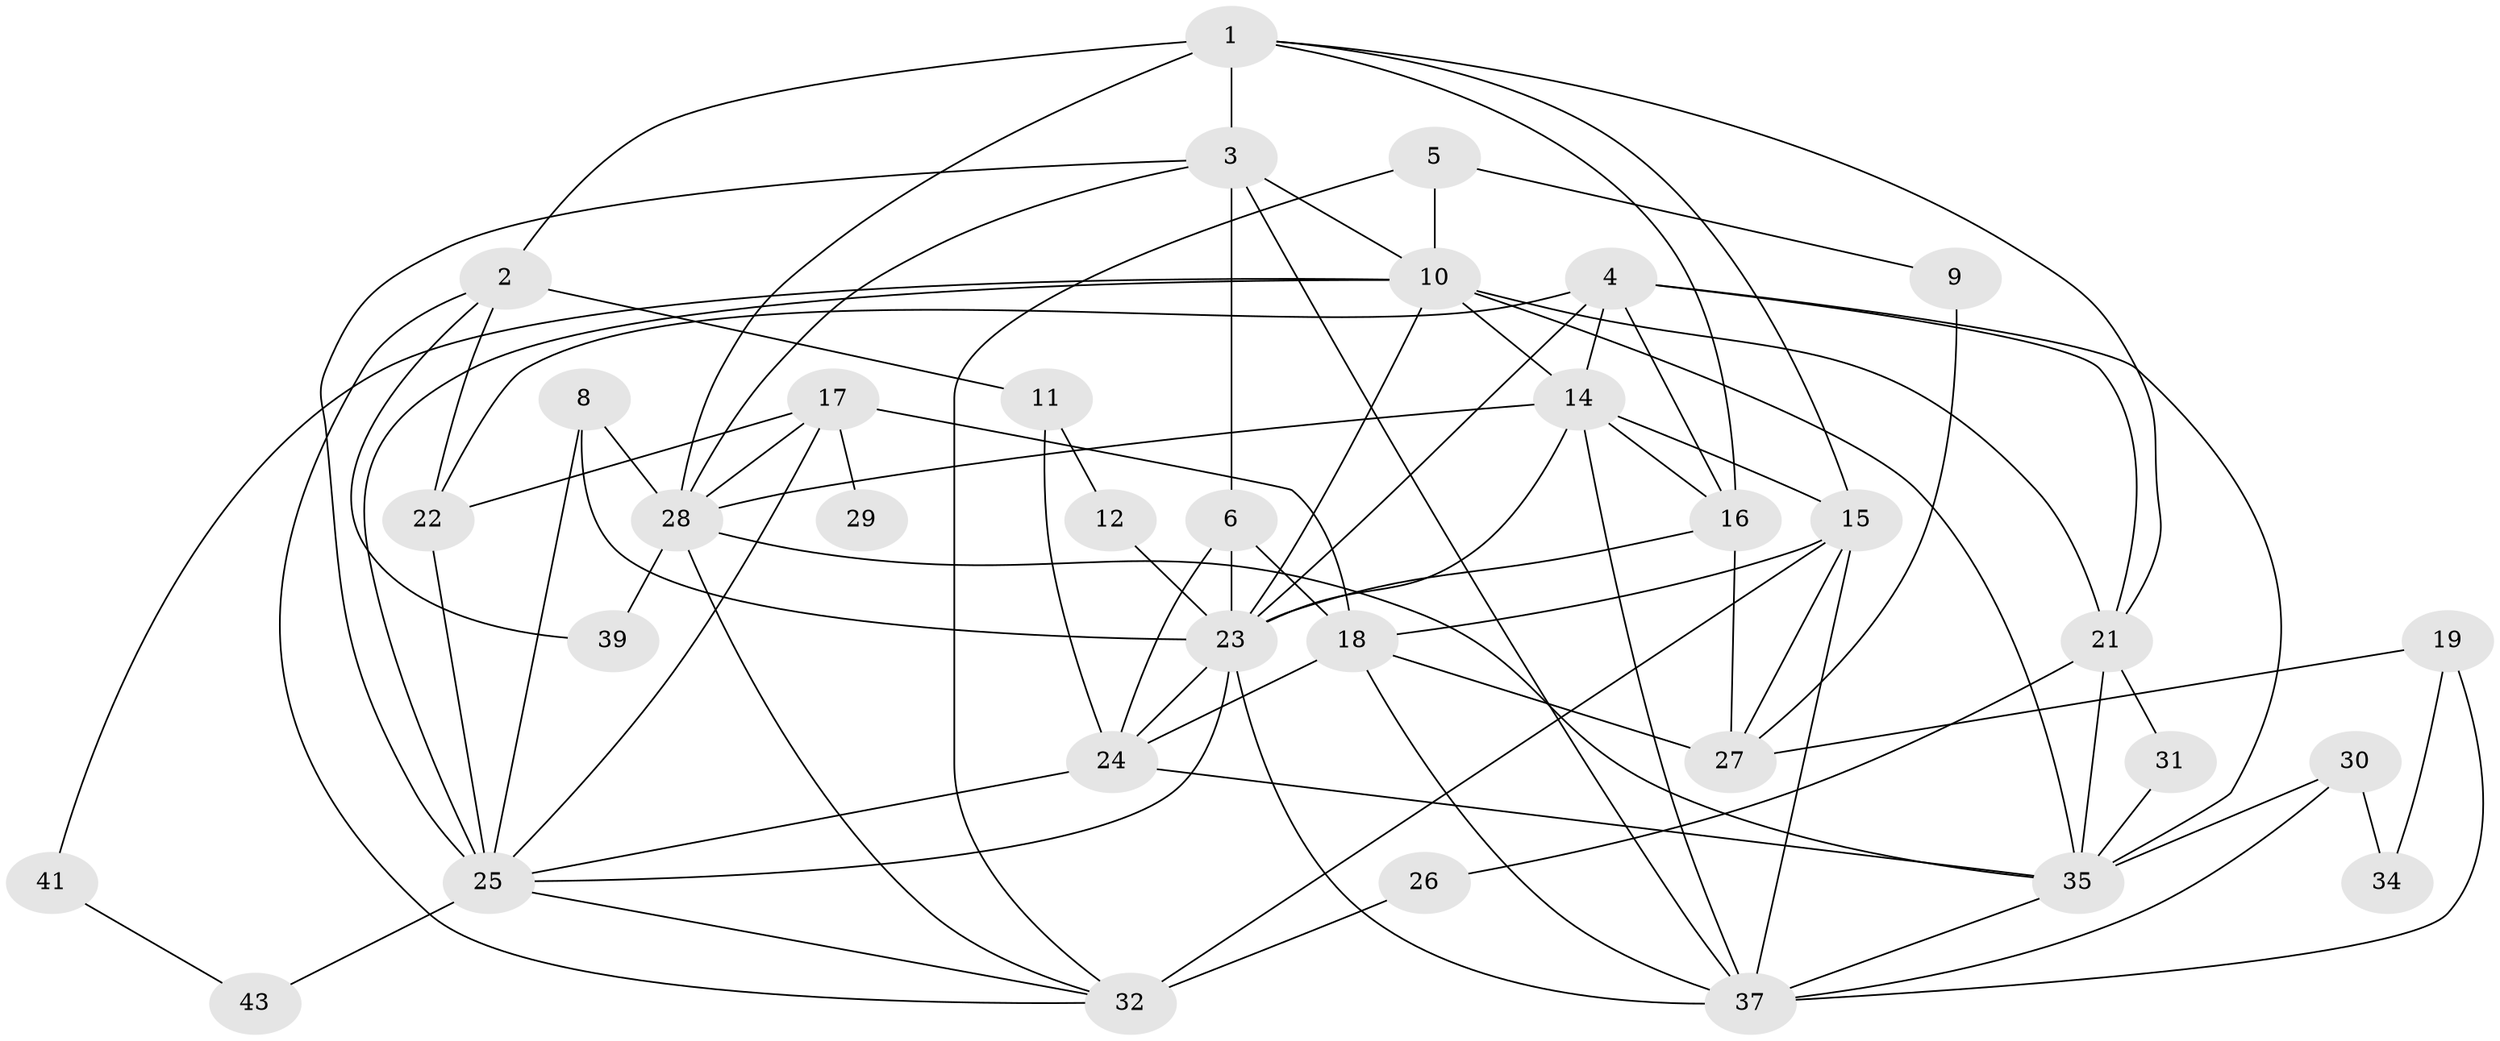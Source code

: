 // original degree distribution, {4: 0.18811881188118812, 2: 0.19801980198019803, 3: 0.3069306930693069, 5: 0.0891089108910891, 0: 0.07920792079207921, 1: 0.0891089108910891, 6: 0.039603960396039604, 7: 0.009900990099009901}
// Generated by graph-tools (version 1.1) at 2025/48/03/04/25 22:48:01]
// undirected, 35 vertices, 83 edges
graph export_dot {
  node [color=gray90,style=filled];
  1;
  2;
  3;
  4;
  5;
  6;
  8;
  9;
  10;
  11;
  12;
  14;
  15;
  16;
  17;
  18;
  19;
  21;
  22;
  23;
  24;
  25;
  26;
  27;
  28;
  29;
  30;
  31;
  32;
  34;
  35;
  37;
  39;
  41;
  43;
  1 -- 2 [weight=2.0];
  1 -- 3 [weight=1.0];
  1 -- 15 [weight=1.0];
  1 -- 16 [weight=1.0];
  1 -- 21 [weight=1.0];
  1 -- 28 [weight=1.0];
  2 -- 11 [weight=1.0];
  2 -- 22 [weight=1.0];
  2 -- 32 [weight=1.0];
  2 -- 39 [weight=1.0];
  3 -- 6 [weight=1.0];
  3 -- 10 [weight=2.0];
  3 -- 25 [weight=1.0];
  3 -- 28 [weight=2.0];
  3 -- 37 [weight=1.0];
  4 -- 14 [weight=1.0];
  4 -- 16 [weight=1.0];
  4 -- 21 [weight=1.0];
  4 -- 22 [weight=1.0];
  4 -- 23 [weight=1.0];
  4 -- 35 [weight=1.0];
  5 -- 9 [weight=1.0];
  5 -- 10 [weight=1.0];
  5 -- 32 [weight=1.0];
  6 -- 18 [weight=3.0];
  6 -- 23 [weight=1.0];
  6 -- 24 [weight=1.0];
  8 -- 23 [weight=1.0];
  8 -- 25 [weight=1.0];
  8 -- 28 [weight=1.0];
  9 -- 27 [weight=1.0];
  10 -- 14 [weight=1.0];
  10 -- 21 [weight=1.0];
  10 -- 23 [weight=1.0];
  10 -- 25 [weight=2.0];
  10 -- 35 [weight=1.0];
  10 -- 41 [weight=1.0];
  11 -- 12 [weight=1.0];
  11 -- 24 [weight=1.0];
  12 -- 23 [weight=1.0];
  14 -- 15 [weight=1.0];
  14 -- 16 [weight=1.0];
  14 -- 23 [weight=1.0];
  14 -- 28 [weight=1.0];
  14 -- 37 [weight=1.0];
  15 -- 18 [weight=1.0];
  15 -- 27 [weight=1.0];
  15 -- 32 [weight=2.0];
  15 -- 37 [weight=1.0];
  16 -- 23 [weight=1.0];
  16 -- 27 [weight=1.0];
  17 -- 18 [weight=1.0];
  17 -- 22 [weight=2.0];
  17 -- 25 [weight=1.0];
  17 -- 28 [weight=1.0];
  17 -- 29 [weight=1.0];
  18 -- 24 [weight=2.0];
  18 -- 27 [weight=1.0];
  18 -- 37 [weight=1.0];
  19 -- 27 [weight=1.0];
  19 -- 34 [weight=1.0];
  19 -- 37 [weight=1.0];
  21 -- 26 [weight=2.0];
  21 -- 31 [weight=1.0];
  21 -- 35 [weight=2.0];
  22 -- 25 [weight=1.0];
  23 -- 24 [weight=1.0];
  23 -- 25 [weight=1.0];
  23 -- 37 [weight=1.0];
  24 -- 25 [weight=1.0];
  24 -- 35 [weight=1.0];
  25 -- 32 [weight=1.0];
  25 -- 43 [weight=1.0];
  26 -- 32 [weight=2.0];
  28 -- 32 [weight=1.0];
  28 -- 35 [weight=1.0];
  28 -- 39 [weight=1.0];
  30 -- 34 [weight=1.0];
  30 -- 35 [weight=1.0];
  30 -- 37 [weight=1.0];
  31 -- 35 [weight=1.0];
  35 -- 37 [weight=1.0];
  41 -- 43 [weight=1.0];
}
